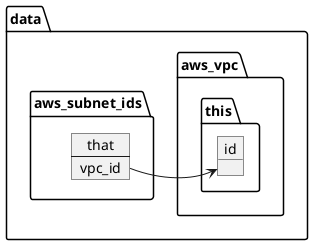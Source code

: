 @startuml

package data {
  package aws_vpc {
    package this {
      object id
    }
  }
  package aws_subnet_ids {
    map that {
      vpc_id *-> data.aws_vpc.this.id
       '*-> foo
      'aws_vpc.this.id
    }
  }
}
'data::aws_subnet_ids::vpc_id --> data::aws_vpc::this::id : refer
'vpc_id  : refer


@enduml